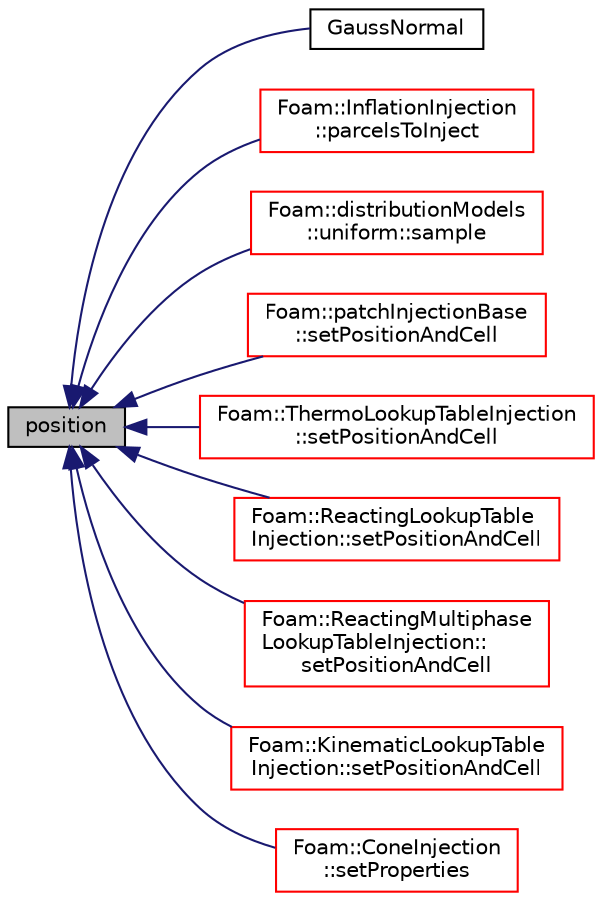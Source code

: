 digraph "position"
{
  bgcolor="transparent";
  edge [fontname="Helvetica",fontsize="10",labelfontname="Helvetica",labelfontsize="10"];
  node [fontname="Helvetica",fontsize="10",shape=record];
  rankdir="LR";
  Node1 [label="position",height=0.2,width=0.4,color="black", fillcolor="grey75", style="filled", fontcolor="black"];
  Node1 -> Node2 [dir="back",color="midnightblue",fontsize="10",style="solid",fontname="Helvetica"];
  Node2 [label="GaussNormal",height=0.2,width=0.4,color="black",URL="$a00189.html#a1a4db97633537b116b3f1f7149716b31"];
  Node1 -> Node3 [dir="back",color="midnightblue",fontsize="10",style="solid",fontname="Helvetica"];
  Node3 [label="Foam::InflationInjection\l::parcelsToInject",height=0.2,width=0.4,color="red",URL="$a01108.html#a4c4730db6620caeb697dfb15e7ed265a",tooltip="Number of parcels to introduce relative to SOI. "];
  Node1 -> Node4 [dir="back",color="midnightblue",fontsize="10",style="solid",fontname="Helvetica"];
  Node4 [label="Foam::distributionModels\l::uniform::sample",height=0.2,width=0.4,color="red",URL="$a02836.html#a53e2b057a7db0012bcff9ab528a5115c",tooltip="Sample the distributionModel. "];
  Node1 -> Node5 [dir="back",color="midnightblue",fontsize="10",style="solid",fontname="Helvetica"];
  Node5 [label="Foam::patchInjectionBase\l::setPositionAndCell",height=0.2,width=0.4,color="red",URL="$a01842.html#ad187877743f8606f84c9309a19613770",tooltip="Set the injection position and owner cell, tetFace and tetPt. "];
  Node1 -> Node6 [dir="back",color="midnightblue",fontsize="10",style="solid",fontname="Helvetica"];
  Node6 [label="Foam::ThermoLookupTableInjection\l::setPositionAndCell",height=0.2,width=0.4,color="red",URL="$a02668.html#a9b461807dec386242bba33d30a856fbf",tooltip="Set the injection position and owner cell, tetFace and tetPt. "];
  Node1 -> Node7 [dir="back",color="midnightblue",fontsize="10",style="solid",fontname="Helvetica"];
  Node7 [label="Foam::ReactingLookupTable\lInjection::setPositionAndCell",height=0.2,width=0.4,color="red",URL="$a02127.html#a9b461807dec386242bba33d30a856fbf",tooltip="Set the injection position and owner cell, tetFace and tetPt. "];
  Node1 -> Node8 [dir="back",color="midnightblue",fontsize="10",style="solid",fontname="Helvetica"];
  Node8 [label="Foam::ReactingMultiphase\lLookupTableInjection::\lsetPositionAndCell",height=0.2,width=0.4,color="red",URL="$a02131.html#a9b461807dec386242bba33d30a856fbf",tooltip="Set the injection position and owner cell, tetFace and tetPt. "];
  Node1 -> Node9 [dir="back",color="midnightblue",fontsize="10",style="solid",fontname="Helvetica"];
  Node9 [label="Foam::KinematicLookupTable\lInjection::setPositionAndCell",height=0.2,width=0.4,color="red",URL="$a01256.html#a9b461807dec386242bba33d30a856fbf",tooltip="Set the injection position and owner cell, tetFace and tetPt. "];
  Node1 -> Node10 [dir="back",color="midnightblue",fontsize="10",style="solid",fontname="Helvetica"];
  Node10 [label="Foam::ConeInjection\l::setProperties",height=0.2,width=0.4,color="red",URL="$a00341.html#a9c29fb14e9bea94ae75c185efe894b00",tooltip="Set the parcel properties. "];
}
